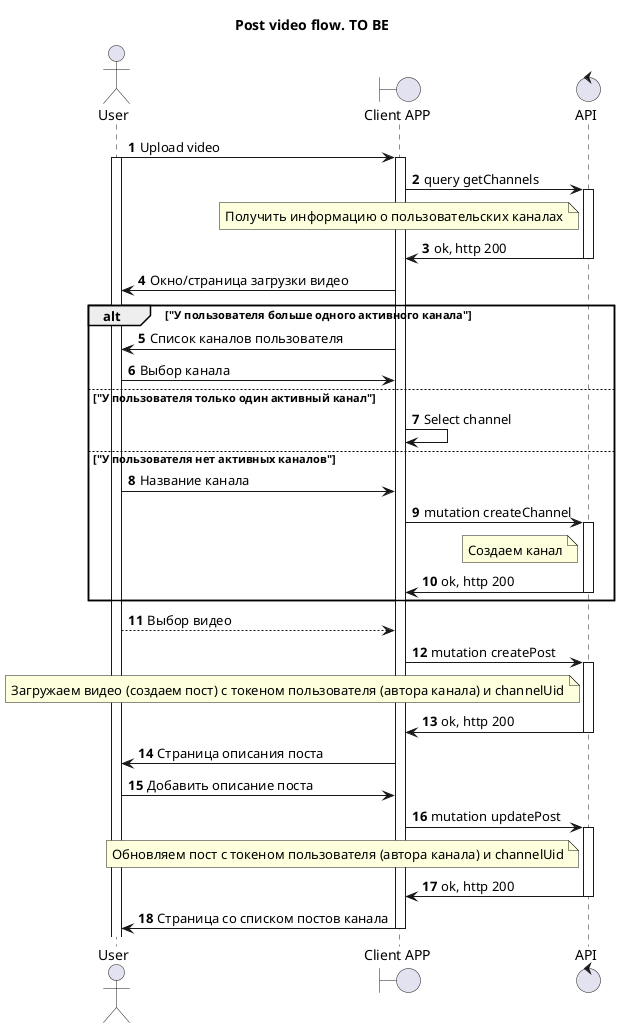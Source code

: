@startuml
'https://plantuml.com/sequence-diagram
title "Post video flow. TO BE"

actor User as U
boundary "Client APP" as GUI
control "API" as C

autonumber

U -> GUI: Upload video
activate U
activate GUI
GUI -> C: query getChannels
activate C

note left C
Получить информацию о пользовательских каналах
end note

C -> GUI: ok, http 200
deactivate C
GUI -> U: Окно/страница загрузки видео
alt "У пользователя больше одного активного канала"
GUI -> U: Список каналов пользователя
U -> GUI: Выбор канала
else "У пользователя только один активный канал"
GUI -> GUI: Select channel
else "У пользователя нет активных каналов"
U -> GUI: Название канала
GUI -> C: mutation createChannel
activate C
note left C
Создаем канал
end note

C -> GUI: ok, http 200
deactivate C
end

U --> GUI: Выбор видео
GUI -> C: mutation createPost
activate C
note left C
Загружаем видео (создаем пост) с токеном пользователя (автора канала) и channelUid
end note
C -> GUI: ok, http 200
deactivate C
GUI -> U: Страница описания поста

U -> GUI: Добавить описание поста
GUI -> C: mutation updatePost
activate C
note left C
Обновляем пост с токеном пользователя (автора канала) и channelUid
end note
C -> GUI: ok, http 200
deactivate C

GUI -> U: Страница со списком постов канала
deactivate GUI
@enduml